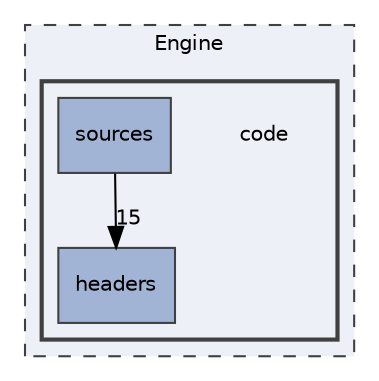 digraph "Engine/code"
{
 // LATEX_PDF_SIZE
  edge [fontname="Helvetica",fontsize="10",labelfontname="Helvetica",labelfontsize="10"];
  node [fontname="Helvetica",fontsize="10",shape=record];
  compound=true
  subgraph clusterdir_0b6ee6e7e9547e675db4add2e5de97da {
    graph [ bgcolor="#edf0f7", pencolor="grey25", style="filled,dashed,", label="Engine", fontname="Helvetica", fontsize="10", URL="dir_0b6ee6e7e9547e675db4add2e5de97da.html"]
  subgraph clusterdir_03c45408dc6cdfeb1c1c1423b91cb592 {
    graph [ bgcolor="#edf0f7", pencolor="grey25", style="filled,bold,", label="", fontname="Helvetica", fontsize="10", URL="dir_03c45408dc6cdfeb1c1c1423b91cb592.html"]
    dir_03c45408dc6cdfeb1c1c1423b91cb592 [shape=plaintext, label="code"];
  dir_8028e3bb72c0c971063be8ad87ba00f1 [shape=box, label="headers", style="filled,", fillcolor="#a2b4d6", color="grey25", URL="dir_8028e3bb72c0c971063be8ad87ba00f1.html"];
  dir_dc7a0e003f32e00ee6cde8c9f4261dae [shape=box, label="sources", style="filled,", fillcolor="#a2b4d6", color="grey25", URL="dir_dc7a0e003f32e00ee6cde8c9f4261dae.html"];
  }
  }
  dir_dc7a0e003f32e00ee6cde8c9f4261dae->dir_8028e3bb72c0c971063be8ad87ba00f1 [headlabel="15", labeldistance=1.5 headhref="dir_000003_000002.html"];
}
